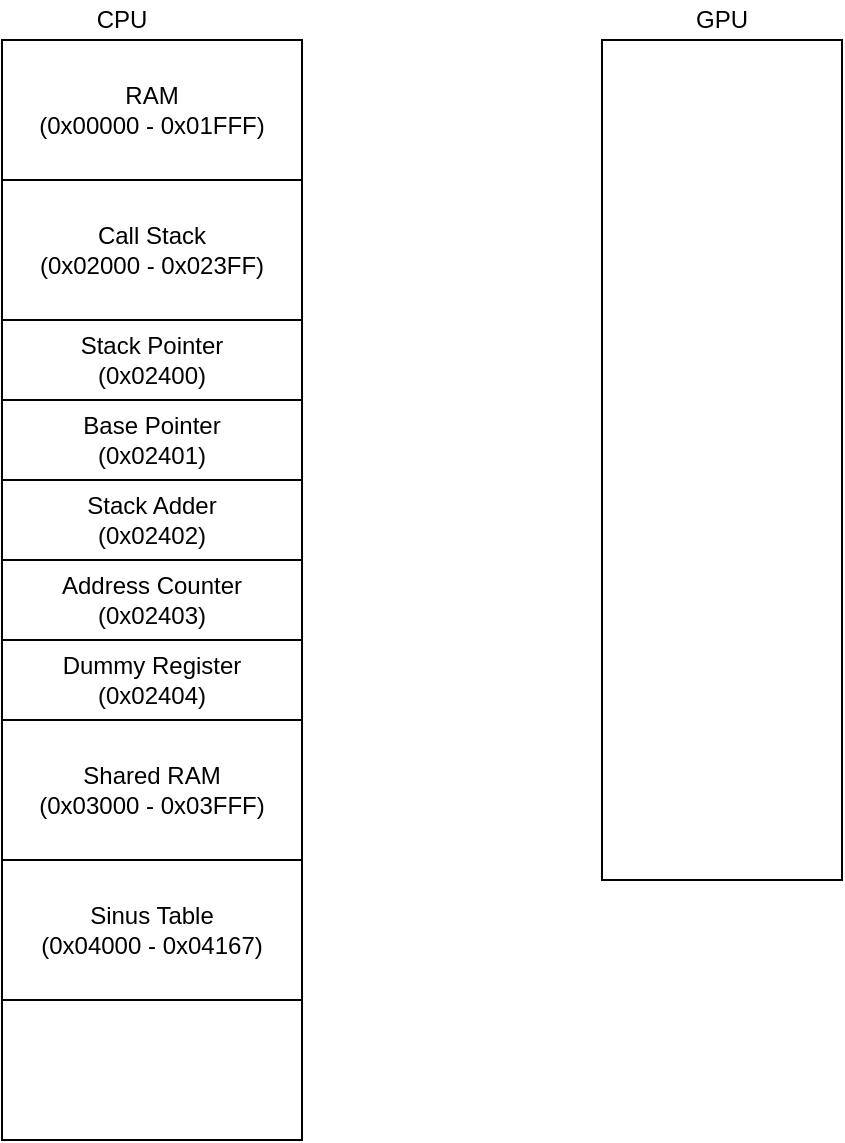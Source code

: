 <mxfile version="10.6.7" type="device"><diagram id="i5l4szSSctxalE-YHd5s" name="Page-1"><mxGraphModel dx="738" dy="505" grid="1" gridSize="10" guides="1" tooltips="1" connect="1" arrows="1" fold="1" page="1" pageScale="1" pageWidth="827" pageHeight="1169" math="0" shadow="0"><root><mxCell id="0"/><mxCell id="1" parent="0"/><mxCell id="2eQmDS1C5Hc44efhzP3_-1" value="" style="rounded=0;whiteSpace=wrap;html=1;" vertex="1" parent="1"><mxGeometry x="80" y="100" width="150" height="550" as="geometry"/></mxCell><mxCell id="2eQmDS1C5Hc44efhzP3_-2" value="" style="rounded=0;whiteSpace=wrap;html=1;" vertex="1" parent="1"><mxGeometry x="380" y="100" width="120" height="420" as="geometry"/></mxCell><mxCell id="2eQmDS1C5Hc44efhzP3_-3" value="CPU" style="text;html=1;strokeColor=none;fillColor=none;align=center;verticalAlign=middle;whiteSpace=wrap;rounded=0;" vertex="1" parent="1"><mxGeometry x="120" y="80" width="40" height="20" as="geometry"/></mxCell><mxCell id="2eQmDS1C5Hc44efhzP3_-4" value="GPU" style="text;html=1;strokeColor=none;fillColor=none;align=center;verticalAlign=middle;whiteSpace=wrap;rounded=0;" vertex="1" parent="1"><mxGeometry x="420" y="80" width="40" height="20" as="geometry"/></mxCell><mxCell id="2eQmDS1C5Hc44efhzP3_-5" value="RAM&lt;br&gt;(0x00000 - 0x&lt;span&gt;01FFF)&lt;/span&gt;" style="rounded=0;whiteSpace=wrap;html=1;" vertex="1" parent="1"><mxGeometry x="80" y="100" width="150" height="70" as="geometry"/></mxCell><mxCell id="2eQmDS1C5Hc44efhzP3_-6" value="Call Stack&lt;br&gt;(0x02000 - 0x&lt;span&gt;023FF)&lt;/span&gt;" style="rounded=0;whiteSpace=wrap;html=1;" vertex="1" parent="1"><mxGeometry x="80" y="170" width="150" height="70" as="geometry"/></mxCell><mxCell id="2eQmDS1C5Hc44efhzP3_-7" value="Stack Pointer&lt;br&gt;(0x02400&lt;span&gt;)&lt;/span&gt;" style="rounded=0;whiteSpace=wrap;html=1;" vertex="1" parent="1"><mxGeometry x="80" y="240" width="150" height="40" as="geometry"/></mxCell><mxCell id="2eQmDS1C5Hc44efhzP3_-8" value="Base Pointer&lt;br&gt;(0x02401&lt;span&gt;)&lt;/span&gt;" style="rounded=0;whiteSpace=wrap;html=1;" vertex="1" parent="1"><mxGeometry x="80" y="280" width="150" height="40" as="geometry"/></mxCell><mxCell id="2eQmDS1C5Hc44efhzP3_-9" value="Stack Adder&lt;br&gt;(0x02402&lt;span&gt;)&lt;/span&gt;" style="rounded=0;whiteSpace=wrap;html=1;" vertex="1" parent="1"><mxGeometry x="80" y="320" width="150" height="40" as="geometry"/></mxCell><mxCell id="2eQmDS1C5Hc44efhzP3_-10" value="Address Counter&lt;br&gt;(0x02403&lt;span&gt;)&lt;/span&gt;" style="rounded=0;whiteSpace=wrap;html=1;" vertex="1" parent="1"><mxGeometry x="80" y="360" width="150" height="40" as="geometry"/></mxCell><mxCell id="2eQmDS1C5Hc44efhzP3_-11" value="Dummy Register&lt;br&gt;(0x02404&lt;span&gt;)&lt;/span&gt;" style="rounded=0;whiteSpace=wrap;html=1;" vertex="1" parent="1"><mxGeometry x="80" y="400" width="150" height="40" as="geometry"/></mxCell><mxCell id="2eQmDS1C5Hc44efhzP3_-12" value="Shared RAM&lt;br&gt;(0x03000 - 0x&lt;span&gt;03FFF)&lt;/span&gt;" style="rounded=0;whiteSpace=wrap;html=1;" vertex="1" parent="1"><mxGeometry x="80" y="440" width="150" height="70" as="geometry"/></mxCell><mxCell id="2eQmDS1C5Hc44efhzP3_-13" value="Sinus Table&lt;br&gt;(0x04000 - 0x&lt;span&gt;04167)&lt;/span&gt;" style="rounded=0;whiteSpace=wrap;html=1;" vertex="1" parent="1"><mxGeometry x="80" y="510" width="150" height="70" as="geometry"/></mxCell></root></mxGraphModel></diagram></mxfile>